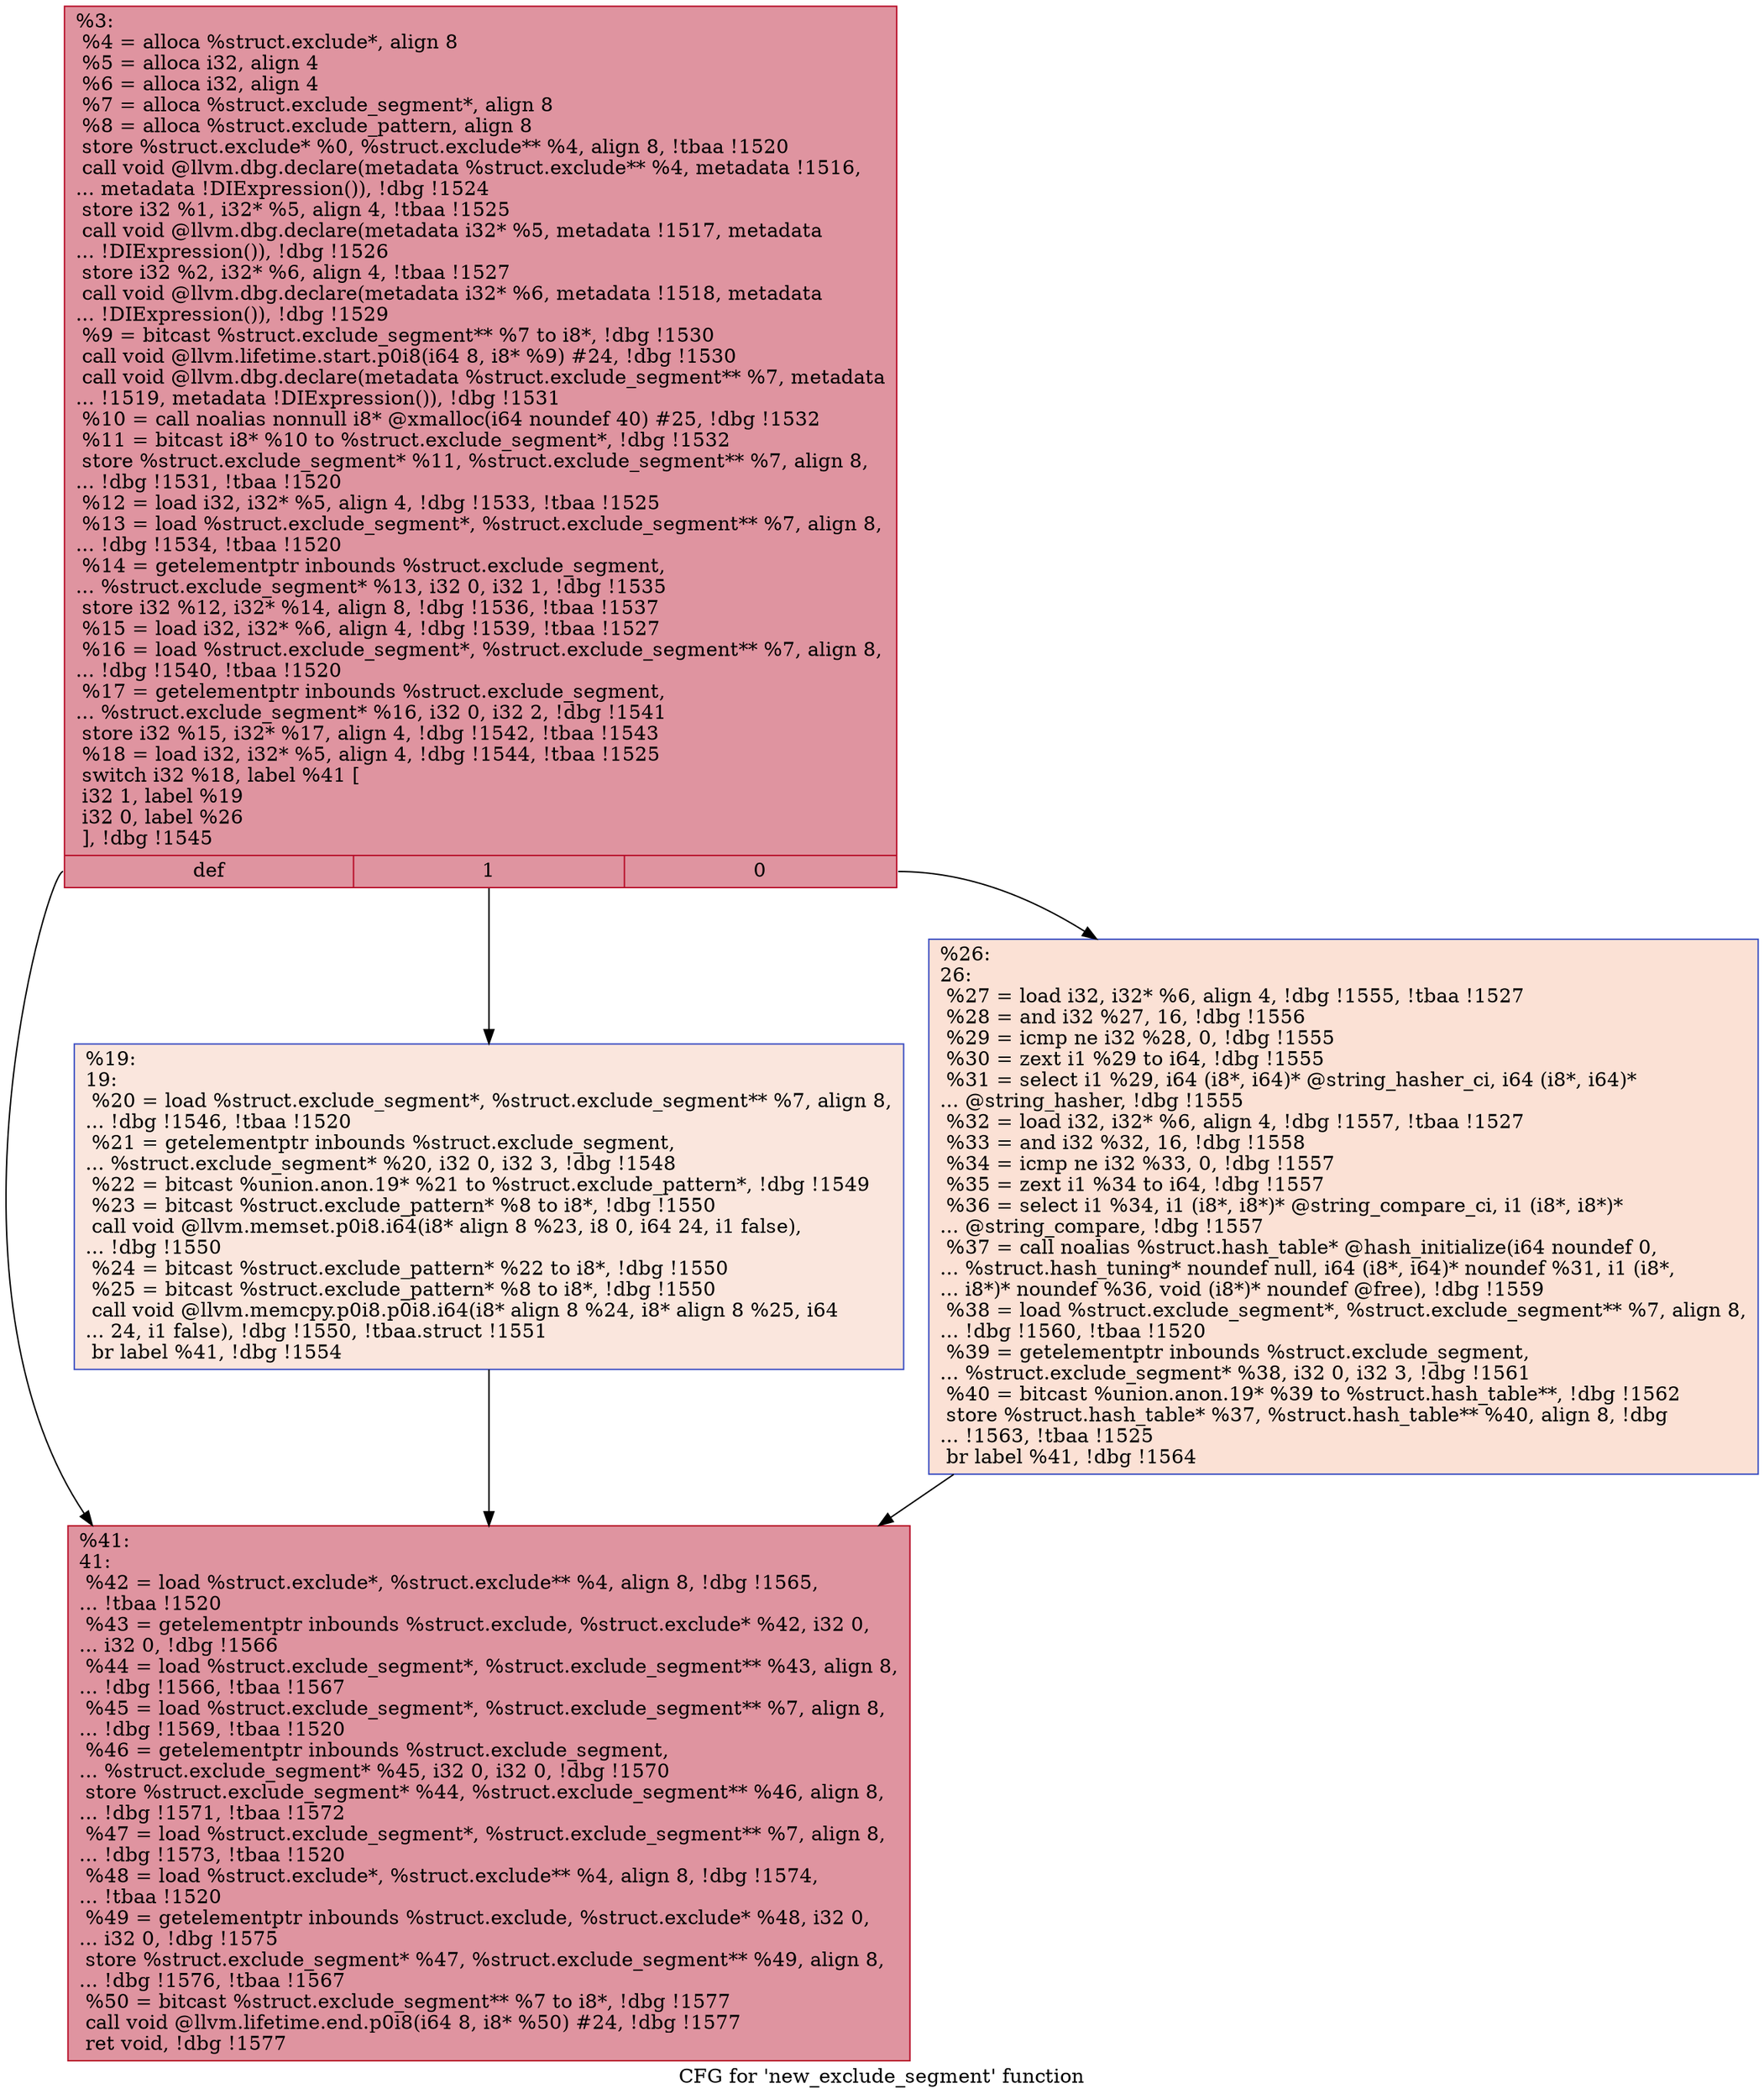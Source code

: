 digraph "CFG for 'new_exclude_segment' function" {
	label="CFG for 'new_exclude_segment' function";

	Node0x24280f0 [shape=record,color="#b70d28ff", style=filled, fillcolor="#b70d2870",label="{%3:\l  %4 = alloca %struct.exclude*, align 8\l  %5 = alloca i32, align 4\l  %6 = alloca i32, align 4\l  %7 = alloca %struct.exclude_segment*, align 8\l  %8 = alloca %struct.exclude_pattern, align 8\l  store %struct.exclude* %0, %struct.exclude** %4, align 8, !tbaa !1520\l  call void @llvm.dbg.declare(metadata %struct.exclude** %4, metadata !1516,\l... metadata !DIExpression()), !dbg !1524\l  store i32 %1, i32* %5, align 4, !tbaa !1525\l  call void @llvm.dbg.declare(metadata i32* %5, metadata !1517, metadata\l... !DIExpression()), !dbg !1526\l  store i32 %2, i32* %6, align 4, !tbaa !1527\l  call void @llvm.dbg.declare(metadata i32* %6, metadata !1518, metadata\l... !DIExpression()), !dbg !1529\l  %9 = bitcast %struct.exclude_segment** %7 to i8*, !dbg !1530\l  call void @llvm.lifetime.start.p0i8(i64 8, i8* %9) #24, !dbg !1530\l  call void @llvm.dbg.declare(metadata %struct.exclude_segment** %7, metadata\l... !1519, metadata !DIExpression()), !dbg !1531\l  %10 = call noalias nonnull i8* @xmalloc(i64 noundef 40) #25, !dbg !1532\l  %11 = bitcast i8* %10 to %struct.exclude_segment*, !dbg !1532\l  store %struct.exclude_segment* %11, %struct.exclude_segment** %7, align 8,\l... !dbg !1531, !tbaa !1520\l  %12 = load i32, i32* %5, align 4, !dbg !1533, !tbaa !1525\l  %13 = load %struct.exclude_segment*, %struct.exclude_segment** %7, align 8,\l... !dbg !1534, !tbaa !1520\l  %14 = getelementptr inbounds %struct.exclude_segment,\l... %struct.exclude_segment* %13, i32 0, i32 1, !dbg !1535\l  store i32 %12, i32* %14, align 8, !dbg !1536, !tbaa !1537\l  %15 = load i32, i32* %6, align 4, !dbg !1539, !tbaa !1527\l  %16 = load %struct.exclude_segment*, %struct.exclude_segment** %7, align 8,\l... !dbg !1540, !tbaa !1520\l  %17 = getelementptr inbounds %struct.exclude_segment,\l... %struct.exclude_segment* %16, i32 0, i32 2, !dbg !1541\l  store i32 %15, i32* %17, align 4, !dbg !1542, !tbaa !1543\l  %18 = load i32, i32* %5, align 4, !dbg !1544, !tbaa !1525\l  switch i32 %18, label %41 [\l    i32 1, label %19\l    i32 0, label %26\l  ], !dbg !1545\l|{<s0>def|<s1>1|<s2>0}}"];
	Node0x24280f0:s0 -> Node0x2428210;
	Node0x24280f0:s1 -> Node0x2428170;
	Node0x24280f0:s2 -> Node0x24281c0;
	Node0x2428170 [shape=record,color="#3d50c3ff", style=filled, fillcolor="#f3c7b170",label="{%19:\l19:                                               \l  %20 = load %struct.exclude_segment*, %struct.exclude_segment** %7, align 8,\l... !dbg !1546, !tbaa !1520\l  %21 = getelementptr inbounds %struct.exclude_segment,\l... %struct.exclude_segment* %20, i32 0, i32 3, !dbg !1548\l  %22 = bitcast %union.anon.19* %21 to %struct.exclude_pattern*, !dbg !1549\l  %23 = bitcast %struct.exclude_pattern* %8 to i8*, !dbg !1550\l  call void @llvm.memset.p0i8.i64(i8* align 8 %23, i8 0, i64 24, i1 false),\l... !dbg !1550\l  %24 = bitcast %struct.exclude_pattern* %22 to i8*, !dbg !1550\l  %25 = bitcast %struct.exclude_pattern* %8 to i8*, !dbg !1550\l  call void @llvm.memcpy.p0i8.p0i8.i64(i8* align 8 %24, i8* align 8 %25, i64\l... 24, i1 false), !dbg !1550, !tbaa.struct !1551\l  br label %41, !dbg !1554\l}"];
	Node0x2428170 -> Node0x2428210;
	Node0x24281c0 [shape=record,color="#3d50c3ff", style=filled, fillcolor="#f7bca170",label="{%26:\l26:                                               \l  %27 = load i32, i32* %6, align 4, !dbg !1555, !tbaa !1527\l  %28 = and i32 %27, 16, !dbg !1556\l  %29 = icmp ne i32 %28, 0, !dbg !1555\l  %30 = zext i1 %29 to i64, !dbg !1555\l  %31 = select i1 %29, i64 (i8*, i64)* @string_hasher_ci, i64 (i8*, i64)*\l... @string_hasher, !dbg !1555\l  %32 = load i32, i32* %6, align 4, !dbg !1557, !tbaa !1527\l  %33 = and i32 %32, 16, !dbg !1558\l  %34 = icmp ne i32 %33, 0, !dbg !1557\l  %35 = zext i1 %34 to i64, !dbg !1557\l  %36 = select i1 %34, i1 (i8*, i8*)* @string_compare_ci, i1 (i8*, i8*)*\l... @string_compare, !dbg !1557\l  %37 = call noalias %struct.hash_table* @hash_initialize(i64 noundef 0,\l... %struct.hash_tuning* noundef null, i64 (i8*, i64)* noundef %31, i1 (i8*,\l... i8*)* noundef %36, void (i8*)* noundef @free), !dbg !1559\l  %38 = load %struct.exclude_segment*, %struct.exclude_segment** %7, align 8,\l... !dbg !1560, !tbaa !1520\l  %39 = getelementptr inbounds %struct.exclude_segment,\l... %struct.exclude_segment* %38, i32 0, i32 3, !dbg !1561\l  %40 = bitcast %union.anon.19* %39 to %struct.hash_table**, !dbg !1562\l  store %struct.hash_table* %37, %struct.hash_table** %40, align 8, !dbg\l... !1563, !tbaa !1525\l  br label %41, !dbg !1564\l}"];
	Node0x24281c0 -> Node0x2428210;
	Node0x2428210 [shape=record,color="#b70d28ff", style=filled, fillcolor="#b70d2870",label="{%41:\l41:                                               \l  %42 = load %struct.exclude*, %struct.exclude** %4, align 8, !dbg !1565,\l... !tbaa !1520\l  %43 = getelementptr inbounds %struct.exclude, %struct.exclude* %42, i32 0,\l... i32 0, !dbg !1566\l  %44 = load %struct.exclude_segment*, %struct.exclude_segment** %43, align 8,\l... !dbg !1566, !tbaa !1567\l  %45 = load %struct.exclude_segment*, %struct.exclude_segment** %7, align 8,\l... !dbg !1569, !tbaa !1520\l  %46 = getelementptr inbounds %struct.exclude_segment,\l... %struct.exclude_segment* %45, i32 0, i32 0, !dbg !1570\l  store %struct.exclude_segment* %44, %struct.exclude_segment** %46, align 8,\l... !dbg !1571, !tbaa !1572\l  %47 = load %struct.exclude_segment*, %struct.exclude_segment** %7, align 8,\l... !dbg !1573, !tbaa !1520\l  %48 = load %struct.exclude*, %struct.exclude** %4, align 8, !dbg !1574,\l... !tbaa !1520\l  %49 = getelementptr inbounds %struct.exclude, %struct.exclude* %48, i32 0,\l... i32 0, !dbg !1575\l  store %struct.exclude_segment* %47, %struct.exclude_segment** %49, align 8,\l... !dbg !1576, !tbaa !1567\l  %50 = bitcast %struct.exclude_segment** %7 to i8*, !dbg !1577\l  call void @llvm.lifetime.end.p0i8(i64 8, i8* %50) #24, !dbg !1577\l  ret void, !dbg !1577\l}"];
}
